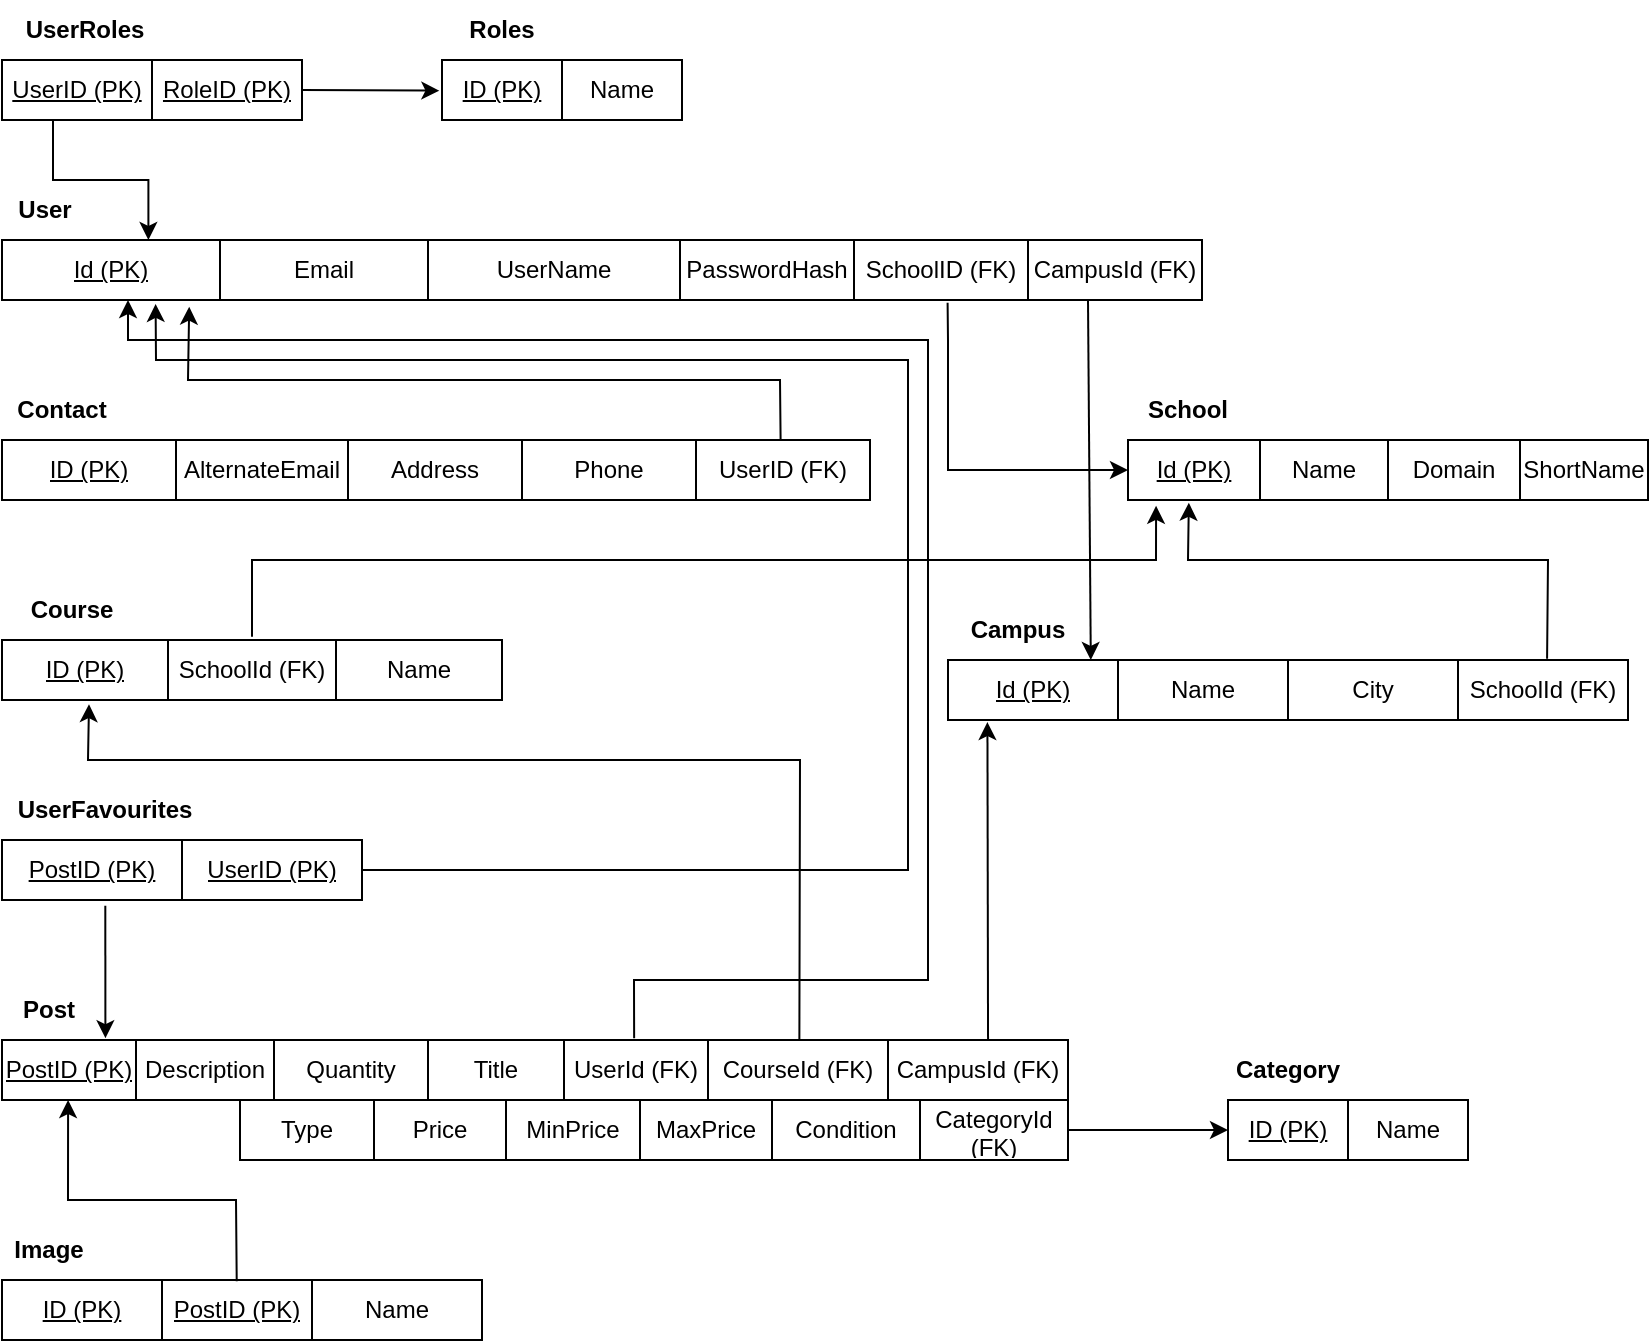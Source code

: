 <mxfile version="17.4.4" type="github">
  <diagram id="k_-mbqi0pfrUO1UG-0ln" name="Page-1">
    <mxGraphModel dx="1922" dy="1496" grid="1" gridSize="10" guides="1" tooltips="1" connect="1" arrows="1" fold="1" page="1" pageScale="1" pageWidth="827" pageHeight="1169" math="0" shadow="0">
      <root>
        <mxCell id="0" />
        <mxCell id="1" parent="0" />
        <mxCell id="lqDdgvxMo6fMA4oCMSZA-43" style="edgeStyle=orthogonalEdgeStyle;rounded=0;orthogonalLoop=1;jettySize=auto;html=1;exitX=0.67;exitY=1;exitDx=0;exitDy=3;exitPerimeter=0;" edge="1" parent="1" source="lqDdgvxMo6fMA4oCMSZA-7">
          <mxGeometry relative="1" as="geometry">
            <mxPoint x="1229" y="153.032" as="targetPoint" />
          </mxGeometry>
        </mxCell>
        <mxCell id="lqDdgvxMo6fMA4oCMSZA-7" value="" style="shape=table;startSize=0;container=1;collapsible=0;childLayout=tableLayout;points=[[0,0,0,0,0],[0,0.27,0,0,0],[0,0.5,0,0,0],[0,0.73,0,0,0],[0,1,0,0,0],[0.25,0,0,0,0],[0.25,1,0,0,0],[0.5,0,0,0,0],[0.5,1,0,0,0],[0.75,0,0,0,0],[0.79,0.9,0,0,0],[1,0,0,0,0],[1,0.27,0,0,0],[1,0.5,0,0,0],[1,0.77,0,0,0],[1,1,0,0,0]];" vertex="1" parent="1">
          <mxGeometry x="827" y="120" width="600" height="30" as="geometry" />
        </mxCell>
        <mxCell id="lqDdgvxMo6fMA4oCMSZA-8" value="" style="shape=tableRow;horizontal=0;startSize=0;swimlaneHead=0;swimlaneBody=0;top=0;left=0;bottom=0;right=0;collapsible=0;dropTarget=0;fillColor=none;points=[[0,0.5],[1,0.5]];portConstraint=eastwest;" vertex="1" parent="lqDdgvxMo6fMA4oCMSZA-7">
          <mxGeometry width="600" height="30" as="geometry" />
        </mxCell>
        <mxCell id="lqDdgvxMo6fMA4oCMSZA-9" value="&lt;u&gt;Id (PK)&lt;/u&gt;" style="shape=partialRectangle;html=1;whiteSpace=wrap;connectable=0;overflow=hidden;fillColor=none;top=0;left=0;bottom=0;right=0;pointerEvents=1;" vertex="1" parent="lqDdgvxMo6fMA4oCMSZA-8">
          <mxGeometry width="109" height="30" as="geometry">
            <mxRectangle width="109" height="30" as="alternateBounds" />
          </mxGeometry>
        </mxCell>
        <mxCell id="lqDdgvxMo6fMA4oCMSZA-10" value="Email" style="shape=partialRectangle;html=1;whiteSpace=wrap;connectable=0;overflow=hidden;fillColor=none;top=0;left=0;bottom=0;right=0;pointerEvents=1;" vertex="1" parent="lqDdgvxMo6fMA4oCMSZA-8">
          <mxGeometry x="109" width="104" height="30" as="geometry">
            <mxRectangle width="104" height="30" as="alternateBounds" />
          </mxGeometry>
        </mxCell>
        <mxCell id="lqDdgvxMo6fMA4oCMSZA-11" value="UserName" style="shape=partialRectangle;html=1;whiteSpace=wrap;connectable=0;overflow=hidden;fillColor=none;top=0;left=0;bottom=0;right=0;pointerEvents=1;" vertex="1" parent="lqDdgvxMo6fMA4oCMSZA-8">
          <mxGeometry x="213" width="126" height="30" as="geometry">
            <mxRectangle width="126" height="30" as="alternateBounds" />
          </mxGeometry>
        </mxCell>
        <mxCell id="lqDdgvxMo6fMA4oCMSZA-12" value="PasswordHash" style="shape=partialRectangle;html=1;whiteSpace=wrap;connectable=0;overflow=hidden;fillColor=none;top=0;left=0;bottom=0;right=0;pointerEvents=1;" vertex="1" parent="lqDdgvxMo6fMA4oCMSZA-8">
          <mxGeometry x="339" width="87" height="30" as="geometry">
            <mxRectangle width="87" height="30" as="alternateBounds" />
          </mxGeometry>
        </mxCell>
        <mxCell id="lqDdgvxMo6fMA4oCMSZA-13" value="SchoolID (FK)" style="shape=partialRectangle;html=1;whiteSpace=wrap;connectable=0;overflow=hidden;fillColor=none;top=0;left=0;bottom=0;right=0;pointerEvents=1;points=[[0,0,0,0,0],[0,0.23,0,0,0],[0,0.5,0,0,0],[0,0.77,0,0,0],[0,1,0,0,0],[0.25,0,0,0,0],[0.25,1,0,0,0],[0.51,0,0,0,0],[0.51,1,0,0,0],[0.75,0,0,0,0],[0.75,1,0,0,0],[1,0,0,0,0],[1,0.23,0,0,0],[1,0.5,0,0,0],[1,0.77,0,0,0],[1,1,0,0,0]];" vertex="1" parent="lqDdgvxMo6fMA4oCMSZA-8">
          <mxGeometry x="426" width="87" height="30" as="geometry">
            <mxRectangle width="87" height="30" as="alternateBounds" />
          </mxGeometry>
        </mxCell>
        <mxCell id="lqDdgvxMo6fMA4oCMSZA-14" value="CampusId (FK)" style="shape=partialRectangle;html=1;whiteSpace=wrap;connectable=0;overflow=hidden;fillColor=none;top=0;left=0;bottom=0;right=0;pointerEvents=1;" vertex="1" parent="lqDdgvxMo6fMA4oCMSZA-8">
          <mxGeometry x="513" width="87" height="30" as="geometry">
            <mxRectangle width="87" height="30" as="alternateBounds" />
          </mxGeometry>
        </mxCell>
        <mxCell id="lqDdgvxMo6fMA4oCMSZA-15" value="&lt;b&gt;User&lt;/b&gt;" style="text;html=1;strokeColor=none;fillColor=none;align=center;verticalAlign=middle;whiteSpace=wrap;rounded=0;" vertex="1" parent="1">
          <mxGeometry x="827" y="90" width="43" height="30" as="geometry" />
        </mxCell>
        <mxCell id="lqDdgvxMo6fMA4oCMSZA-16" value="&lt;b&gt;Roles&lt;/b&gt;" style="text;html=1;strokeColor=none;fillColor=none;align=center;verticalAlign=middle;whiteSpace=wrap;rounded=0;" vertex="1" parent="1">
          <mxGeometry x="1047" width="60" height="30" as="geometry" />
        </mxCell>
        <mxCell id="lqDdgvxMo6fMA4oCMSZA-17" value="&lt;b&gt;UserRoles&lt;/b&gt;" style="text;html=1;strokeColor=none;fillColor=none;align=center;verticalAlign=middle;whiteSpace=wrap;rounded=0;" vertex="1" parent="1">
          <mxGeometry x="827" width="83" height="30" as="geometry" />
        </mxCell>
        <mxCell id="lqDdgvxMo6fMA4oCMSZA-18" value="" style="shape=table;startSize=0;container=1;collapsible=0;childLayout=tableLayout;" vertex="1" parent="1">
          <mxGeometry x="1047" y="30" width="120" height="30" as="geometry" />
        </mxCell>
        <mxCell id="lqDdgvxMo6fMA4oCMSZA-19" value="" style="shape=tableRow;horizontal=0;startSize=0;swimlaneHead=0;swimlaneBody=0;top=0;left=0;bottom=0;right=0;collapsible=0;dropTarget=0;fillColor=none;points=[[0.45,1,0,0,45],[1,0.5,0,0,0]];portConstraint=eastwest;" vertex="1" parent="lqDdgvxMo6fMA4oCMSZA-18">
          <mxGeometry width="120" height="30" as="geometry" />
        </mxCell>
        <mxCell id="lqDdgvxMo6fMA4oCMSZA-20" value="&lt;u&gt;ID (PK)&lt;/u&gt;" style="shape=partialRectangle;html=1;whiteSpace=wrap;connectable=0;overflow=hidden;fillColor=none;top=0;left=0;bottom=0;right=0;pointerEvents=1;" vertex="1" parent="lqDdgvxMo6fMA4oCMSZA-19">
          <mxGeometry width="60" height="30" as="geometry">
            <mxRectangle width="60" height="30" as="alternateBounds" />
          </mxGeometry>
        </mxCell>
        <mxCell id="lqDdgvxMo6fMA4oCMSZA-21" value="Name" style="shape=partialRectangle;html=1;whiteSpace=wrap;connectable=0;overflow=hidden;fillColor=none;top=0;left=0;bottom=0;right=0;pointerEvents=1;" vertex="1" parent="lqDdgvxMo6fMA4oCMSZA-19">
          <mxGeometry x="60" width="60" height="30" as="geometry">
            <mxRectangle width="60" height="30" as="alternateBounds" />
          </mxGeometry>
        </mxCell>
        <mxCell id="lqDdgvxMo6fMA4oCMSZA-27" style="edgeStyle=orthogonalEdgeStyle;rounded=0;orthogonalLoop=1;jettySize=auto;html=1;exitX=0.17;exitY=1;exitDx=0;exitDy=0;exitPerimeter=0;entryX=0.122;entryY=0;entryDx=0;entryDy=0;entryPerimeter=0;" edge="1" parent="1" source="lqDdgvxMo6fMA4oCMSZA-22" target="lqDdgvxMo6fMA4oCMSZA-8">
          <mxGeometry relative="1" as="geometry" />
        </mxCell>
        <mxCell id="lqDdgvxMo6fMA4oCMSZA-22" value="" style="shape=table;startSize=0;container=1;collapsible=0;childLayout=tableLayout;points=[[0,0,0,0,0],[0,0.27,0,0,0],[0,0.5,0,0,0],[0,0.73,0,0,0],[0,1,0,0,0],[0.1,1,0,0,0],[0.17,1,0,0,0],[0.25,0,0,0,0],[0.5,0,0,0,0],[0.5,1,0,0,0],[0.75,0,0,0,0],[0.75,1,0,0,0],[1,0,0,0,0],[1,0.27,0,0,0],[1,0.5,0,0,0],[1,0.77,0,0,0],[1,1,0,0,0]];" vertex="1" parent="1">
          <mxGeometry x="827" y="30" width="150" height="30" as="geometry" />
        </mxCell>
        <mxCell id="lqDdgvxMo6fMA4oCMSZA-23" value="" style="shape=tableRow;horizontal=0;startSize=0;swimlaneHead=0;swimlaneBody=0;top=0;left=0;bottom=0;right=0;collapsible=0;dropTarget=0;fillColor=none;points=[[0,0.5],[1,0.5]];portConstraint=eastwest;" vertex="1" parent="lqDdgvxMo6fMA4oCMSZA-22">
          <mxGeometry width="150" height="30" as="geometry" />
        </mxCell>
        <mxCell id="lqDdgvxMo6fMA4oCMSZA-24" value="&lt;u&gt;UserID (PK)&lt;/u&gt;" style="shape=partialRectangle;html=1;whiteSpace=wrap;connectable=0;overflow=hidden;fillColor=none;top=0;left=0;bottom=0;right=0;pointerEvents=1;" vertex="1" parent="lqDdgvxMo6fMA4oCMSZA-23">
          <mxGeometry width="75" height="30" as="geometry">
            <mxRectangle width="75" height="30" as="alternateBounds" />
          </mxGeometry>
        </mxCell>
        <mxCell id="lqDdgvxMo6fMA4oCMSZA-25" value="&lt;u&gt;RoleID (PK)&lt;/u&gt;" style="shape=partialRectangle;html=1;whiteSpace=wrap;connectable=0;overflow=hidden;fillColor=none;top=0;left=0;bottom=0;right=0;pointerEvents=1;" vertex="1" parent="lqDdgvxMo6fMA4oCMSZA-23">
          <mxGeometry x="75" width="75" height="30" as="geometry">
            <mxRectangle width="75" height="30" as="alternateBounds" />
          </mxGeometry>
        </mxCell>
        <mxCell id="lqDdgvxMo6fMA4oCMSZA-28" value="&lt;b&gt;Contact&lt;/b&gt;" style="text;html=1;strokeColor=none;fillColor=none;align=center;verticalAlign=middle;whiteSpace=wrap;rounded=0;" vertex="1" parent="1">
          <mxGeometry x="827" y="190" width="60" height="30" as="geometry" />
        </mxCell>
        <mxCell id="lqDdgvxMo6fMA4oCMSZA-29" value="" style="shape=table;startSize=0;container=1;collapsible=0;childLayout=tableLayout;points=[[0,0,0,0,0],[0,0.27,0,0,0],[0,0.5,0,0,0],[0,0.73,0,0,0],[0,1,0,0,0],[0.25,0,0,0,0],[0.25,1,0,0,0],[0.5,0,0,0,0],[0.5,1,0,0,0],[0.75,1,0,0,0],[0.87,0,0,0,0],[1,0,0,0,0],[1,0.23,0,0,0],[1,0.5,0,0,0],[1,0.77,0,0,0],[1,1,0,0,0]];" vertex="1" parent="1">
          <mxGeometry x="827" y="220" width="434" height="30" as="geometry" />
        </mxCell>
        <mxCell id="lqDdgvxMo6fMA4oCMSZA-30" value="" style="shape=tableRow;horizontal=0;startSize=0;swimlaneHead=0;swimlaneBody=0;top=0;left=0;bottom=0;right=0;collapsible=0;dropTarget=0;fillColor=none;points=[[0,0.5],[1,0.5]];portConstraint=eastwest;" vertex="1" parent="lqDdgvxMo6fMA4oCMSZA-29">
          <mxGeometry width="434" height="30" as="geometry" />
        </mxCell>
        <mxCell id="lqDdgvxMo6fMA4oCMSZA-31" value="&lt;u&gt;ID (PK)&lt;/u&gt;" style="shape=partialRectangle;html=1;whiteSpace=wrap;connectable=0;overflow=hidden;fillColor=none;top=0;left=0;bottom=0;right=0;pointerEvents=1;" vertex="1" parent="lqDdgvxMo6fMA4oCMSZA-30">
          <mxGeometry width="87" height="30" as="geometry">
            <mxRectangle width="87" height="30" as="alternateBounds" />
          </mxGeometry>
        </mxCell>
        <mxCell id="lqDdgvxMo6fMA4oCMSZA-32" value="AlternateEmail" style="shape=partialRectangle;html=1;whiteSpace=wrap;connectable=0;overflow=hidden;fillColor=none;top=0;left=0;bottom=0;right=0;pointerEvents=1;" vertex="1" parent="lqDdgvxMo6fMA4oCMSZA-30">
          <mxGeometry x="87" width="86" height="30" as="geometry">
            <mxRectangle width="86" height="30" as="alternateBounds" />
          </mxGeometry>
        </mxCell>
        <mxCell id="lqDdgvxMo6fMA4oCMSZA-33" value="Address" style="shape=partialRectangle;html=1;whiteSpace=wrap;connectable=0;overflow=hidden;fillColor=none;top=0;left=0;bottom=0;right=0;pointerEvents=1;" vertex="1" parent="lqDdgvxMo6fMA4oCMSZA-30">
          <mxGeometry x="173" width="87" height="30" as="geometry">
            <mxRectangle width="87" height="30" as="alternateBounds" />
          </mxGeometry>
        </mxCell>
        <mxCell id="lqDdgvxMo6fMA4oCMSZA-34" value="Phone" style="shape=partialRectangle;html=1;whiteSpace=wrap;connectable=0;overflow=hidden;fillColor=none;top=0;left=0;bottom=0;right=0;pointerEvents=1;" vertex="1" parent="lqDdgvxMo6fMA4oCMSZA-30">
          <mxGeometry x="260" width="87" height="30" as="geometry">
            <mxRectangle width="87" height="30" as="alternateBounds" />
          </mxGeometry>
        </mxCell>
        <mxCell id="lqDdgvxMo6fMA4oCMSZA-35" value="UserID (FK)" style="shape=partialRectangle;html=1;whiteSpace=wrap;connectable=0;overflow=hidden;fillColor=none;top=0;left=0;bottom=0;right=0;pointerEvents=1;" vertex="1" parent="lqDdgvxMo6fMA4oCMSZA-30">
          <mxGeometry x="347" width="87" height="30" as="geometry">
            <mxRectangle width="87" height="30" as="alternateBounds" />
          </mxGeometry>
        </mxCell>
        <mxCell id="lqDdgvxMo6fMA4oCMSZA-37" value="" style="shape=table;startSize=0;container=1;collapsible=0;childLayout=tableLayout;" vertex="1" parent="1">
          <mxGeometry x="1390" y="220" width="260" height="30" as="geometry" />
        </mxCell>
        <mxCell id="lqDdgvxMo6fMA4oCMSZA-38" value="" style="shape=tableRow;horizontal=0;startSize=0;swimlaneHead=0;swimlaneBody=0;top=0;left=0;bottom=0;right=0;collapsible=0;dropTarget=0;fillColor=none;points=[[0,0.5],[1,0.5]];portConstraint=eastwest;" vertex="1" parent="lqDdgvxMo6fMA4oCMSZA-37">
          <mxGeometry width="260" height="30" as="geometry" />
        </mxCell>
        <mxCell id="lqDdgvxMo6fMA4oCMSZA-39" value="&lt;u&gt;Id (PK)&lt;/u&gt;" style="shape=partialRectangle;html=1;whiteSpace=wrap;connectable=0;overflow=hidden;fillColor=none;top=0;left=0;bottom=0;right=0;pointerEvents=1;" vertex="1" parent="lqDdgvxMo6fMA4oCMSZA-38">
          <mxGeometry width="66" height="30" as="geometry">
            <mxRectangle width="66" height="30" as="alternateBounds" />
          </mxGeometry>
        </mxCell>
        <mxCell id="lqDdgvxMo6fMA4oCMSZA-40" value="Name" style="shape=partialRectangle;html=1;whiteSpace=wrap;connectable=0;overflow=hidden;fillColor=none;top=0;left=0;bottom=0;right=0;pointerEvents=1;" vertex="1" parent="lqDdgvxMo6fMA4oCMSZA-38">
          <mxGeometry x="66" width="64" height="30" as="geometry">
            <mxRectangle width="64" height="30" as="alternateBounds" />
          </mxGeometry>
        </mxCell>
        <mxCell id="lqDdgvxMo6fMA4oCMSZA-41" value="Domain" style="shape=partialRectangle;html=1;whiteSpace=wrap;connectable=0;overflow=hidden;fillColor=none;top=0;left=0;bottom=0;right=0;pointerEvents=1;" vertex="1" parent="lqDdgvxMo6fMA4oCMSZA-38">
          <mxGeometry x="130" width="66" height="30" as="geometry">
            <mxRectangle width="66" height="30" as="alternateBounds" />
          </mxGeometry>
        </mxCell>
        <mxCell id="lqDdgvxMo6fMA4oCMSZA-45" value="ShortName" style="shape=partialRectangle;html=1;whiteSpace=wrap;connectable=0;overflow=hidden;fillColor=none;top=0;left=0;bottom=0;right=0;pointerEvents=1;" vertex="1" parent="lqDdgvxMo6fMA4oCMSZA-38">
          <mxGeometry x="196" width="64" height="30" as="geometry">
            <mxRectangle width="64" height="30" as="alternateBounds" />
          </mxGeometry>
        </mxCell>
        <mxCell id="lqDdgvxMo6fMA4oCMSZA-42" value="&lt;b&gt;School&lt;/b&gt;" style="text;html=1;strokeColor=none;fillColor=none;align=center;verticalAlign=middle;whiteSpace=wrap;rounded=0;" vertex="1" parent="1">
          <mxGeometry x="1390" y="190" width="60" height="30" as="geometry" />
        </mxCell>
        <mxCell id="lqDdgvxMo6fMA4oCMSZA-44" value="" style="endArrow=classic;html=1;rounded=0;exitX=0.788;exitY=1.047;exitDx=0;exitDy=0;exitPerimeter=0;entryX=0;entryY=0.5;entryDx=0;entryDy=0;" edge="1" parent="1" source="lqDdgvxMo6fMA4oCMSZA-8" target="lqDdgvxMo6fMA4oCMSZA-38">
          <mxGeometry width="50" height="50" relative="1" as="geometry">
            <mxPoint x="1260" y="260" as="sourcePoint" />
            <mxPoint x="1310" y="210" as="targetPoint" />
            <Array as="points">
              <mxPoint x="1300" y="170" />
              <mxPoint x="1300" y="235" />
            </Array>
          </mxGeometry>
        </mxCell>
        <mxCell id="lqDdgvxMo6fMA4oCMSZA-46" value="&lt;b&gt;Campus&lt;/b&gt;" style="text;html=1;strokeColor=none;fillColor=none;align=center;verticalAlign=middle;whiteSpace=wrap;rounded=0;" vertex="1" parent="1">
          <mxGeometry x="1300" y="300" width="70" height="30" as="geometry" />
        </mxCell>
        <mxCell id="lqDdgvxMo6fMA4oCMSZA-47" value="" style="shape=table;startSize=0;container=1;collapsible=0;childLayout=tableLayout;" vertex="1" parent="1">
          <mxGeometry x="1300" y="330" width="340" height="30" as="geometry" />
        </mxCell>
        <mxCell id="lqDdgvxMo6fMA4oCMSZA-48" value="" style="shape=tableRow;horizontal=0;startSize=0;swimlaneHead=0;swimlaneBody=0;top=0;left=0;bottom=0;right=0;collapsible=0;dropTarget=0;fillColor=none;points=[[0,0.5],[1,0.5]];portConstraint=eastwest;" vertex="1" parent="lqDdgvxMo6fMA4oCMSZA-47">
          <mxGeometry width="340" height="30" as="geometry" />
        </mxCell>
        <mxCell id="lqDdgvxMo6fMA4oCMSZA-49" value="&lt;u&gt;Id (PK)&lt;/u&gt;" style="shape=partialRectangle;html=1;whiteSpace=wrap;connectable=0;overflow=hidden;fillColor=none;top=0;left=0;bottom=0;right=0;pointerEvents=1;" vertex="1" parent="lqDdgvxMo6fMA4oCMSZA-48">
          <mxGeometry width="85" height="30" as="geometry">
            <mxRectangle width="85" height="30" as="alternateBounds" />
          </mxGeometry>
        </mxCell>
        <mxCell id="lqDdgvxMo6fMA4oCMSZA-50" value="Name" style="shape=partialRectangle;html=1;whiteSpace=wrap;connectable=0;overflow=hidden;fillColor=none;top=0;left=0;bottom=0;right=0;pointerEvents=1;" vertex="1" parent="lqDdgvxMo6fMA4oCMSZA-48">
          <mxGeometry x="85" width="85" height="30" as="geometry">
            <mxRectangle width="85" height="30" as="alternateBounds" />
          </mxGeometry>
        </mxCell>
        <mxCell id="lqDdgvxMo6fMA4oCMSZA-51" value="City" style="shape=partialRectangle;html=1;whiteSpace=wrap;connectable=0;overflow=hidden;fillColor=none;top=0;left=0;bottom=0;right=0;pointerEvents=1;" vertex="1" parent="lqDdgvxMo6fMA4oCMSZA-48">
          <mxGeometry x="170" width="85" height="30" as="geometry">
            <mxRectangle width="85" height="30" as="alternateBounds" />
          </mxGeometry>
        </mxCell>
        <mxCell id="lqDdgvxMo6fMA4oCMSZA-52" value="SchoolId (FK)" style="shape=partialRectangle;html=1;whiteSpace=wrap;connectable=0;overflow=hidden;fillColor=none;top=0;left=0;bottom=0;right=0;pointerEvents=1;" vertex="1" parent="lqDdgvxMo6fMA4oCMSZA-48">
          <mxGeometry x="255" width="85" height="30" as="geometry">
            <mxRectangle width="85" height="30" as="alternateBounds" />
          </mxGeometry>
        </mxCell>
        <mxCell id="lqDdgvxMo6fMA4oCMSZA-53" value="" style="endArrow=classic;html=1;rounded=0;entryX=0.117;entryY=1.046;entryDx=0;entryDy=0;entryPerimeter=0;exitX=0.881;exitY=-0.02;exitDx=0;exitDy=0;exitPerimeter=0;" edge="1" parent="1" source="lqDdgvxMo6fMA4oCMSZA-48" target="lqDdgvxMo6fMA4oCMSZA-38">
          <mxGeometry width="50" height="50" relative="1" as="geometry">
            <mxPoint x="1440" y="360" as="sourcePoint" />
            <mxPoint x="1490" y="310" as="targetPoint" />
            <Array as="points">
              <mxPoint x="1600" y="280" />
              <mxPoint x="1420" y="280" />
            </Array>
          </mxGeometry>
        </mxCell>
        <mxCell id="lqDdgvxMo6fMA4oCMSZA-54" value="" style="endArrow=classic;html=1;rounded=0;entryX=0.21;entryY=-0.001;entryDx=0;entryDy=0;entryPerimeter=0;exitX=0.905;exitY=1;exitDx=0;exitDy=0;exitPerimeter=0;" edge="1" parent="1" source="lqDdgvxMo6fMA4oCMSZA-8" target="lqDdgvxMo6fMA4oCMSZA-48">
          <mxGeometry width="50" height="50" relative="1" as="geometry">
            <mxPoint x="1330" y="240" as="sourcePoint" />
            <mxPoint x="1380" y="190" as="targetPoint" />
          </mxGeometry>
        </mxCell>
        <mxCell id="lqDdgvxMo6fMA4oCMSZA-55" value="&lt;b&gt;Post&lt;/b&gt;" style="text;html=1;strokeColor=none;fillColor=none;align=center;verticalAlign=middle;whiteSpace=wrap;rounded=0;" vertex="1" parent="1">
          <mxGeometry x="827" y="490" width="47" height="30" as="geometry" />
        </mxCell>
        <mxCell id="lqDdgvxMo6fMA4oCMSZA-56" value="" style="shape=table;startSize=0;container=1;collapsible=0;childLayout=tableLayout;" vertex="1" parent="1">
          <mxGeometry x="827" y="520" width="533" height="30" as="geometry" />
        </mxCell>
        <mxCell id="lqDdgvxMo6fMA4oCMSZA-57" value="" style="shape=tableRow;horizontal=0;startSize=0;swimlaneHead=0;swimlaneBody=0;top=0;left=0;bottom=0;right=0;collapsible=0;dropTarget=0;fillColor=none;points=[[0,0.5],[1,0.5]];portConstraint=eastwest;" vertex="1" parent="lqDdgvxMo6fMA4oCMSZA-56">
          <mxGeometry width="533" height="30" as="geometry" />
        </mxCell>
        <mxCell id="lqDdgvxMo6fMA4oCMSZA-58" value="&lt;u&gt;PostID (PK)&lt;/u&gt;" style="shape=partialRectangle;html=1;whiteSpace=wrap;connectable=0;overflow=hidden;fillColor=none;top=0;left=0;bottom=0;right=0;pointerEvents=1;" vertex="1" parent="lqDdgvxMo6fMA4oCMSZA-57">
          <mxGeometry width="67" height="30" as="geometry">
            <mxRectangle width="67" height="30" as="alternateBounds" />
          </mxGeometry>
        </mxCell>
        <mxCell id="lqDdgvxMo6fMA4oCMSZA-59" value="Description" style="shape=partialRectangle;html=1;whiteSpace=wrap;connectable=0;overflow=hidden;fillColor=none;top=0;left=0;bottom=0;right=0;pointerEvents=1;" vertex="1" parent="lqDdgvxMo6fMA4oCMSZA-57">
          <mxGeometry x="67" width="69" height="30" as="geometry">
            <mxRectangle width="69" height="30" as="alternateBounds" />
          </mxGeometry>
        </mxCell>
        <mxCell id="lqDdgvxMo6fMA4oCMSZA-60" value="Quantity" style="shape=partialRectangle;html=1;whiteSpace=wrap;connectable=0;overflow=hidden;fillColor=none;top=0;left=0;bottom=0;right=0;pointerEvents=1;" vertex="1" parent="lqDdgvxMo6fMA4oCMSZA-57">
          <mxGeometry x="136" width="77" height="30" as="geometry">
            <mxRectangle width="77" height="30" as="alternateBounds" />
          </mxGeometry>
        </mxCell>
        <mxCell id="lqDdgvxMo6fMA4oCMSZA-61" value="Title" style="shape=partialRectangle;html=1;whiteSpace=wrap;connectable=0;overflow=hidden;fillColor=none;top=0;left=0;bottom=0;right=0;pointerEvents=1;" vertex="1" parent="lqDdgvxMo6fMA4oCMSZA-57">
          <mxGeometry x="213" width="68" height="30" as="geometry">
            <mxRectangle width="68" height="30" as="alternateBounds" />
          </mxGeometry>
        </mxCell>
        <mxCell id="lqDdgvxMo6fMA4oCMSZA-62" value="UserId (FK)" style="shape=partialRectangle;html=1;whiteSpace=wrap;connectable=0;overflow=hidden;fillColor=none;top=0;left=0;bottom=0;right=0;pointerEvents=1;" vertex="1" parent="lqDdgvxMo6fMA4oCMSZA-57">
          <mxGeometry x="281" width="72" height="30" as="geometry">
            <mxRectangle width="72" height="30" as="alternateBounds" />
          </mxGeometry>
        </mxCell>
        <mxCell id="lqDdgvxMo6fMA4oCMSZA-63" value="CourseId (FK)" style="shape=partialRectangle;html=1;whiteSpace=wrap;connectable=0;overflow=hidden;fillColor=none;top=0;left=0;bottom=0;right=0;pointerEvents=1;" vertex="1" parent="lqDdgvxMo6fMA4oCMSZA-57">
          <mxGeometry x="353" width="90" height="30" as="geometry">
            <mxRectangle width="90" height="30" as="alternateBounds" />
          </mxGeometry>
        </mxCell>
        <mxCell id="lqDdgvxMo6fMA4oCMSZA-64" value="CampusId (FK)" style="shape=partialRectangle;html=1;whiteSpace=wrap;connectable=0;overflow=hidden;fillColor=none;top=0;left=0;bottom=0;right=0;pointerEvents=1;" vertex="1" parent="lqDdgvxMo6fMA4oCMSZA-57">
          <mxGeometry x="443" width="90" height="30" as="geometry">
            <mxRectangle width="90" height="30" as="alternateBounds" />
          </mxGeometry>
        </mxCell>
        <mxCell id="lqDdgvxMo6fMA4oCMSZA-69" value="" style="shape=table;startSize=0;container=1;collapsible=0;childLayout=tableLayout;" vertex="1" parent="1">
          <mxGeometry x="1440" y="550" width="120" height="30" as="geometry" />
        </mxCell>
        <mxCell id="lqDdgvxMo6fMA4oCMSZA-70" value="" style="shape=tableRow;horizontal=0;startSize=0;swimlaneHead=0;swimlaneBody=0;top=0;left=0;bottom=0;right=0;collapsible=0;dropTarget=0;fillColor=none;points=[[0,0.5],[1,0.5]];portConstraint=eastwest;" vertex="1" parent="lqDdgvxMo6fMA4oCMSZA-69">
          <mxGeometry width="120" height="30" as="geometry" />
        </mxCell>
        <mxCell id="lqDdgvxMo6fMA4oCMSZA-71" value="&lt;u&gt;ID (PK)&lt;/u&gt;" style="shape=partialRectangle;html=1;whiteSpace=wrap;connectable=0;overflow=hidden;fillColor=none;top=0;left=0;bottom=0;right=0;pointerEvents=1;" vertex="1" parent="lqDdgvxMo6fMA4oCMSZA-70">
          <mxGeometry width="60" height="30" as="geometry">
            <mxRectangle width="60" height="30" as="alternateBounds" />
          </mxGeometry>
        </mxCell>
        <mxCell id="lqDdgvxMo6fMA4oCMSZA-72" value="Name" style="shape=partialRectangle;html=1;whiteSpace=wrap;connectable=0;overflow=hidden;fillColor=none;top=0;left=0;bottom=0;right=0;pointerEvents=1;" vertex="1" parent="lqDdgvxMo6fMA4oCMSZA-70">
          <mxGeometry x="60" width="60" height="30" as="geometry">
            <mxRectangle width="60" height="30" as="alternateBounds" />
          </mxGeometry>
        </mxCell>
        <mxCell id="lqDdgvxMo6fMA4oCMSZA-73" value="&lt;b&gt;Category&lt;/b&gt;" style="text;html=1;strokeColor=none;fillColor=none;align=center;verticalAlign=middle;whiteSpace=wrap;rounded=0;" vertex="1" parent="1">
          <mxGeometry x="1440" y="520" width="60" height="30" as="geometry" />
        </mxCell>
        <mxCell id="lqDdgvxMo6fMA4oCMSZA-74" value="&lt;b&gt;UserFavourites&lt;/b&gt;" style="text;html=1;strokeColor=none;fillColor=none;align=center;verticalAlign=middle;whiteSpace=wrap;rounded=0;" vertex="1" parent="1">
          <mxGeometry x="827" y="390" width="103" height="30" as="geometry" />
        </mxCell>
        <mxCell id="lqDdgvxMo6fMA4oCMSZA-75" value="" style="shape=table;startSize=0;container=1;collapsible=0;childLayout=tableLayout;" vertex="1" parent="1">
          <mxGeometry x="827" y="420" width="180" height="30" as="geometry" />
        </mxCell>
        <mxCell id="lqDdgvxMo6fMA4oCMSZA-76" value="" style="shape=tableRow;horizontal=0;startSize=0;swimlaneHead=0;swimlaneBody=0;top=0;left=0;bottom=0;right=0;collapsible=0;dropTarget=0;fillColor=none;points=[[0,0.5],[1,0.5]];portConstraint=eastwest;" vertex="1" parent="lqDdgvxMo6fMA4oCMSZA-75">
          <mxGeometry width="180" height="30" as="geometry" />
        </mxCell>
        <mxCell id="lqDdgvxMo6fMA4oCMSZA-77" value="&lt;u&gt;PostID (PK)&lt;/u&gt;" style="shape=partialRectangle;html=1;whiteSpace=wrap;connectable=0;overflow=hidden;fillColor=none;top=0;left=0;bottom=0;right=0;pointerEvents=1;" vertex="1" parent="lqDdgvxMo6fMA4oCMSZA-76">
          <mxGeometry width="90" height="30" as="geometry">
            <mxRectangle width="90" height="30" as="alternateBounds" />
          </mxGeometry>
        </mxCell>
        <mxCell id="lqDdgvxMo6fMA4oCMSZA-78" value="&lt;u&gt;UserID (PK)&lt;/u&gt;" style="shape=partialRectangle;html=1;whiteSpace=wrap;connectable=0;overflow=hidden;fillColor=none;top=0;left=0;bottom=0;right=0;pointerEvents=1;" vertex="1" parent="lqDdgvxMo6fMA4oCMSZA-76">
          <mxGeometry x="90" width="90" height="30" as="geometry">
            <mxRectangle width="90" height="30" as="alternateBounds" />
          </mxGeometry>
        </mxCell>
        <mxCell id="lqDdgvxMo6fMA4oCMSZA-79" value="&lt;b&gt;Course&lt;/b&gt;" style="text;html=1;strokeColor=none;fillColor=none;align=center;verticalAlign=middle;whiteSpace=wrap;rounded=0;" vertex="1" parent="1">
          <mxGeometry x="827" y="290" width="70" height="30" as="geometry" />
        </mxCell>
        <mxCell id="lqDdgvxMo6fMA4oCMSZA-80" value="" style="shape=table;startSize=0;container=1;collapsible=0;childLayout=tableLayout;" vertex="1" parent="1">
          <mxGeometry x="827" y="320" width="250" height="30" as="geometry" />
        </mxCell>
        <mxCell id="lqDdgvxMo6fMA4oCMSZA-81" value="" style="shape=tableRow;horizontal=0;startSize=0;swimlaneHead=0;swimlaneBody=0;top=0;left=0;bottom=0;right=0;collapsible=0;dropTarget=0;fillColor=none;points=[[0,0.5],[1,0.5]];portConstraint=eastwest;" vertex="1" parent="lqDdgvxMo6fMA4oCMSZA-80">
          <mxGeometry width="250" height="30" as="geometry" />
        </mxCell>
        <mxCell id="lqDdgvxMo6fMA4oCMSZA-82" value="&lt;u&gt;ID (PK)&lt;/u&gt;" style="shape=partialRectangle;html=1;whiteSpace=wrap;connectable=0;overflow=hidden;fillColor=none;top=0;left=0;bottom=0;right=0;pointerEvents=1;" vertex="1" parent="lqDdgvxMo6fMA4oCMSZA-81">
          <mxGeometry width="83" height="30" as="geometry">
            <mxRectangle width="83" height="30" as="alternateBounds" />
          </mxGeometry>
        </mxCell>
        <mxCell id="lqDdgvxMo6fMA4oCMSZA-83" value="SchoolId (FK)" style="shape=partialRectangle;html=1;whiteSpace=wrap;connectable=0;overflow=hidden;fillColor=none;top=0;left=0;bottom=0;right=0;pointerEvents=1;" vertex="1" parent="lqDdgvxMo6fMA4oCMSZA-81">
          <mxGeometry x="83" width="84" height="30" as="geometry">
            <mxRectangle width="84" height="30" as="alternateBounds" />
          </mxGeometry>
        </mxCell>
        <mxCell id="lqDdgvxMo6fMA4oCMSZA-84" value="Name" style="shape=partialRectangle;html=1;whiteSpace=wrap;connectable=0;overflow=hidden;fillColor=none;top=0;left=0;bottom=0;right=0;pointerEvents=1;" vertex="1" parent="lqDdgvxMo6fMA4oCMSZA-81">
          <mxGeometry x="167" width="83" height="30" as="geometry">
            <mxRectangle width="83" height="30" as="alternateBounds" />
          </mxGeometry>
        </mxCell>
        <mxCell id="lqDdgvxMo6fMA4oCMSZA-85" value="&lt;b&gt;Image&lt;/b&gt;" style="text;html=1;strokeColor=none;fillColor=none;align=center;verticalAlign=middle;whiteSpace=wrap;rounded=0;" vertex="1" parent="1">
          <mxGeometry x="827" y="610" width="47" height="30" as="geometry" />
        </mxCell>
        <mxCell id="lqDdgvxMo6fMA4oCMSZA-86" value="" style="shape=table;startSize=0;container=1;collapsible=0;childLayout=tableLayout;" vertex="1" parent="1">
          <mxGeometry x="827" y="640" width="240" height="30" as="geometry" />
        </mxCell>
        <mxCell id="lqDdgvxMo6fMA4oCMSZA-87" value="" style="shape=tableRow;horizontal=0;startSize=0;swimlaneHead=0;swimlaneBody=0;top=0;left=0;bottom=0;right=0;collapsible=0;dropTarget=0;fillColor=none;points=[[0,0.5],[1,0.5]];portConstraint=eastwest;" vertex="1" parent="lqDdgvxMo6fMA4oCMSZA-86">
          <mxGeometry width="240" height="30" as="geometry" />
        </mxCell>
        <mxCell id="lqDdgvxMo6fMA4oCMSZA-88" value="&lt;u&gt;ID (PK)&lt;/u&gt;" style="shape=partialRectangle;html=1;whiteSpace=wrap;connectable=0;overflow=hidden;fillColor=none;top=0;left=0;bottom=0;right=0;pointerEvents=1;" vertex="1" parent="lqDdgvxMo6fMA4oCMSZA-87">
          <mxGeometry width="80" height="30" as="geometry">
            <mxRectangle width="80" height="30" as="alternateBounds" />
          </mxGeometry>
        </mxCell>
        <mxCell id="lqDdgvxMo6fMA4oCMSZA-89" value="&lt;u&gt;PostID (PK)&lt;/u&gt;" style="shape=partialRectangle;html=1;whiteSpace=wrap;connectable=0;overflow=hidden;fillColor=none;top=0;left=0;bottom=0;right=0;pointerEvents=1;" vertex="1" parent="lqDdgvxMo6fMA4oCMSZA-87">
          <mxGeometry x="80" width="75" height="30" as="geometry">
            <mxRectangle width="75" height="30" as="alternateBounds" />
          </mxGeometry>
        </mxCell>
        <mxCell id="lqDdgvxMo6fMA4oCMSZA-90" value="Name" style="shape=partialRectangle;html=1;whiteSpace=wrap;connectable=0;overflow=hidden;fillColor=none;top=0;left=0;bottom=0;right=0;pointerEvents=1;" vertex="1" parent="lqDdgvxMo6fMA4oCMSZA-87">
          <mxGeometry x="155" width="85" height="30" as="geometry">
            <mxRectangle width="85" height="30" as="alternateBounds" />
          </mxGeometry>
        </mxCell>
        <mxCell id="lqDdgvxMo6fMA4oCMSZA-91" value="" style="shape=table;startSize=0;container=1;collapsible=0;childLayout=tableLayout;" vertex="1" parent="1">
          <mxGeometry x="946" y="550" width="414" height="30" as="geometry" />
        </mxCell>
        <mxCell id="lqDdgvxMo6fMA4oCMSZA-92" value="" style="shape=tableRow;horizontal=0;startSize=0;swimlaneHead=0;swimlaneBody=0;top=0;left=0;bottom=0;right=0;collapsible=0;dropTarget=0;fillColor=none;points=[[0,0.5],[1,0.5]];portConstraint=eastwest;" vertex="1" parent="lqDdgvxMo6fMA4oCMSZA-91">
          <mxGeometry width="414" height="30" as="geometry" />
        </mxCell>
        <mxCell id="lqDdgvxMo6fMA4oCMSZA-93" value="Type" style="shape=partialRectangle;html=1;whiteSpace=wrap;connectable=0;overflow=hidden;fillColor=none;top=0;left=0;bottom=0;right=0;pointerEvents=1;" vertex="1" parent="lqDdgvxMo6fMA4oCMSZA-92">
          <mxGeometry width="67" height="30" as="geometry">
            <mxRectangle width="67" height="30" as="alternateBounds" />
          </mxGeometry>
        </mxCell>
        <mxCell id="lqDdgvxMo6fMA4oCMSZA-94" value="Price" style="shape=partialRectangle;html=1;whiteSpace=wrap;connectable=0;overflow=hidden;fillColor=none;top=0;left=0;bottom=0;right=0;pointerEvents=1;" vertex="1" parent="lqDdgvxMo6fMA4oCMSZA-92">
          <mxGeometry x="67" width="66" height="30" as="geometry">
            <mxRectangle width="66" height="30" as="alternateBounds" />
          </mxGeometry>
        </mxCell>
        <mxCell id="lqDdgvxMo6fMA4oCMSZA-95" value="MinPrice" style="shape=partialRectangle;html=1;whiteSpace=wrap;connectable=0;overflow=hidden;fillColor=none;top=0;left=0;bottom=0;right=0;pointerEvents=1;" vertex="1" parent="lqDdgvxMo6fMA4oCMSZA-92">
          <mxGeometry x="133" width="67" height="30" as="geometry">
            <mxRectangle width="67" height="30" as="alternateBounds" />
          </mxGeometry>
        </mxCell>
        <mxCell id="lqDdgvxMo6fMA4oCMSZA-96" value="MaxPrice" style="shape=partialRectangle;html=1;whiteSpace=wrap;connectable=0;overflow=hidden;fillColor=none;top=0;left=0;bottom=0;right=0;pointerEvents=1;" vertex="1" parent="lqDdgvxMo6fMA4oCMSZA-92">
          <mxGeometry x="200" width="66" height="30" as="geometry">
            <mxRectangle width="66" height="30" as="alternateBounds" />
          </mxGeometry>
        </mxCell>
        <mxCell id="lqDdgvxMo6fMA4oCMSZA-97" value="Condition" style="shape=partialRectangle;html=1;whiteSpace=wrap;connectable=0;overflow=hidden;fillColor=none;top=0;left=0;bottom=0;right=0;pointerEvents=1;" vertex="1" parent="lqDdgvxMo6fMA4oCMSZA-92">
          <mxGeometry x="266" width="74" height="30" as="geometry">
            <mxRectangle width="74" height="30" as="alternateBounds" />
          </mxGeometry>
        </mxCell>
        <mxCell id="lqDdgvxMo6fMA4oCMSZA-105" value="CategoryId (FK)" style="shape=partialRectangle;html=1;whiteSpace=wrap;connectable=0;overflow=hidden;fillColor=none;top=0;left=0;bottom=0;right=0;pointerEvents=1;" vertex="1" parent="lqDdgvxMo6fMA4oCMSZA-92">
          <mxGeometry x="340" width="74" height="30" as="geometry">
            <mxRectangle width="74" height="30" as="alternateBounds" />
          </mxGeometry>
        </mxCell>
        <mxCell id="lqDdgvxMo6fMA4oCMSZA-104" value="" style="endArrow=classic;html=1;rounded=0;entryX=0.058;entryY=1.035;entryDx=0;entryDy=0;entryPerimeter=0;exitX=0.925;exitY=-0.011;exitDx=0;exitDy=0;exitPerimeter=0;" edge="1" parent="1" source="lqDdgvxMo6fMA4oCMSZA-57" target="lqDdgvxMo6fMA4oCMSZA-48">
          <mxGeometry width="50" height="50" relative="1" as="geometry">
            <mxPoint x="1310" y="500" as="sourcePoint" />
            <mxPoint x="1360" y="450" as="targetPoint" />
          </mxGeometry>
        </mxCell>
        <mxCell id="lqDdgvxMo6fMA4oCMSZA-107" value="" style="endArrow=classic;html=1;rounded=0;exitX=1;exitY=0.5;exitDx=0;exitDy=0;entryX=0;entryY=0.5;entryDx=0;entryDy=0;" edge="1" parent="1" source="lqDdgvxMo6fMA4oCMSZA-92" target="lqDdgvxMo6fMA4oCMSZA-70">
          <mxGeometry width="50" height="50" relative="1" as="geometry">
            <mxPoint x="1400" y="630" as="sourcePoint" />
            <mxPoint x="1450" y="580" as="targetPoint" />
          </mxGeometry>
        </mxCell>
        <mxCell id="lqDdgvxMo6fMA4oCMSZA-108" value="" style="endArrow=classic;html=1;rounded=0;entryX=0.062;entryY=1;entryDx=0;entryDy=0;entryPerimeter=0;exitX=0.489;exitY=0.02;exitDx=0;exitDy=0;exitPerimeter=0;" edge="1" parent="1" source="lqDdgvxMo6fMA4oCMSZA-87" target="lqDdgvxMo6fMA4oCMSZA-57">
          <mxGeometry width="50" height="50" relative="1" as="geometry">
            <mxPoint x="1080" y="640" as="sourcePoint" />
            <mxPoint x="1130" y="590" as="targetPoint" />
            <Array as="points">
              <mxPoint x="944" y="600" />
              <mxPoint x="860" y="600" />
            </Array>
          </mxGeometry>
        </mxCell>
        <mxCell id="lqDdgvxMo6fMA4oCMSZA-109" value="" style="endArrow=classic;html=1;rounded=0;exitX=0.593;exitY=-0.028;exitDx=0;exitDy=0;exitPerimeter=0;entryX=0.105;entryY=1;entryDx=0;entryDy=0;entryPerimeter=0;" edge="1" parent="1" source="lqDdgvxMo6fMA4oCMSZA-57" target="lqDdgvxMo6fMA4oCMSZA-8">
          <mxGeometry width="50" height="50" relative="1" as="geometry">
            <mxPoint x="1360" y="360" as="sourcePoint" />
            <mxPoint x="1160" y="370" as="targetPoint" />
            <Array as="points">
              <mxPoint x="1143" y="490" />
              <mxPoint x="1290" y="490" />
              <mxPoint x="1290" y="170" />
              <mxPoint x="890" y="170" />
            </Array>
          </mxGeometry>
        </mxCell>
        <mxCell id="lqDdgvxMo6fMA4oCMSZA-110" value="" style="endArrow=classic;html=1;rounded=0;exitX=1;exitY=0.5;exitDx=0;exitDy=0;exitPerimeter=0;entryX=-0.011;entryY=0.511;entryDx=0;entryDy=0;entryPerimeter=0;" edge="1" parent="1" source="lqDdgvxMo6fMA4oCMSZA-22" target="lqDdgvxMo6fMA4oCMSZA-19">
          <mxGeometry width="50" height="50" relative="1" as="geometry">
            <mxPoint x="1120" y="210" as="sourcePoint" />
            <mxPoint x="1170" y="160" as="targetPoint" />
          </mxGeometry>
        </mxCell>
        <mxCell id="lqDdgvxMo6fMA4oCMSZA-111" value="" style="endArrow=classic;html=1;rounded=0;entryX=0.174;entryY=1.07;entryDx=0;entryDy=0;entryPerimeter=0;exitX=0.748;exitY=0.016;exitDx=0;exitDy=0;exitPerimeter=0;" edge="1" parent="1" source="lqDdgvxMo6fMA4oCMSZA-57" target="lqDdgvxMo6fMA4oCMSZA-81">
          <mxGeometry width="50" height="50" relative="1" as="geometry">
            <mxPoint x="1110" y="400" as="sourcePoint" />
            <mxPoint x="1160" y="350" as="targetPoint" />
            <Array as="points">
              <mxPoint x="1226" y="380" />
              <mxPoint x="870" y="380" />
            </Array>
          </mxGeometry>
        </mxCell>
        <mxCell id="lqDdgvxMo6fMA4oCMSZA-112" value="" style="endArrow=classic;html=1;rounded=0;exitX=0.5;exitY=-0.053;exitDx=0;exitDy=0;exitPerimeter=0;entryX=0.054;entryY=1.097;entryDx=0;entryDy=0;entryPerimeter=0;" edge="1" parent="1" source="lqDdgvxMo6fMA4oCMSZA-81" target="lqDdgvxMo6fMA4oCMSZA-38">
          <mxGeometry width="50" height="50" relative="1" as="geometry">
            <mxPoint x="990" y="310" as="sourcePoint" />
            <mxPoint x="1040" y="260" as="targetPoint" />
            <Array as="points">
              <mxPoint x="952" y="280" />
              <mxPoint x="1404" y="280" />
            </Array>
          </mxGeometry>
        </mxCell>
        <mxCell id="lqDdgvxMo6fMA4oCMSZA-113" value="" style="endArrow=classic;html=1;rounded=0;exitX=0.287;exitY=1.096;exitDx=0;exitDy=0;exitPerimeter=0;entryX=0.097;entryY=-0.031;entryDx=0;entryDy=0;entryPerimeter=0;" edge="1" parent="1" source="lqDdgvxMo6fMA4oCMSZA-76" target="lqDdgvxMo6fMA4oCMSZA-57">
          <mxGeometry width="50" height="50" relative="1" as="geometry">
            <mxPoint x="1070" y="440" as="sourcePoint" />
            <mxPoint x="1120" y="390" as="targetPoint" />
          </mxGeometry>
        </mxCell>
        <mxCell id="lqDdgvxMo6fMA4oCMSZA-114" value="" style="endArrow=classic;html=1;rounded=0;exitX=1;exitY=0.5;exitDx=0;exitDy=0;entryX=0.128;entryY=1.065;entryDx=0;entryDy=0;entryPerimeter=0;" edge="1" parent="1" source="lqDdgvxMo6fMA4oCMSZA-76" target="lqDdgvxMo6fMA4oCMSZA-8">
          <mxGeometry width="50" height="50" relative="1" as="geometry">
            <mxPoint x="1470" y="380" as="sourcePoint" />
            <mxPoint x="1520" y="330" as="targetPoint" />
            <Array as="points">
              <mxPoint x="1280" y="435" />
              <mxPoint x="1280" y="180" />
              <mxPoint x="904" y="180" />
            </Array>
          </mxGeometry>
        </mxCell>
        <mxCell id="lqDdgvxMo6fMA4oCMSZA-115" value="" style="endArrow=classic;html=1;rounded=0;entryX=0.156;entryY=1.112;entryDx=0;entryDy=0;entryPerimeter=0;exitX=0.897;exitY=-0.005;exitDx=0;exitDy=0;exitPerimeter=0;" edge="1" parent="1" source="lqDdgvxMo6fMA4oCMSZA-30" target="lqDdgvxMo6fMA4oCMSZA-8">
          <mxGeometry width="50" height="50" relative="1" as="geometry">
            <mxPoint x="1370" y="320" as="sourcePoint" />
            <mxPoint x="1420" y="270" as="targetPoint" />
            <Array as="points">
              <mxPoint x="1216" y="190" />
              <mxPoint x="920" y="190" />
            </Array>
          </mxGeometry>
        </mxCell>
      </root>
    </mxGraphModel>
  </diagram>
</mxfile>
